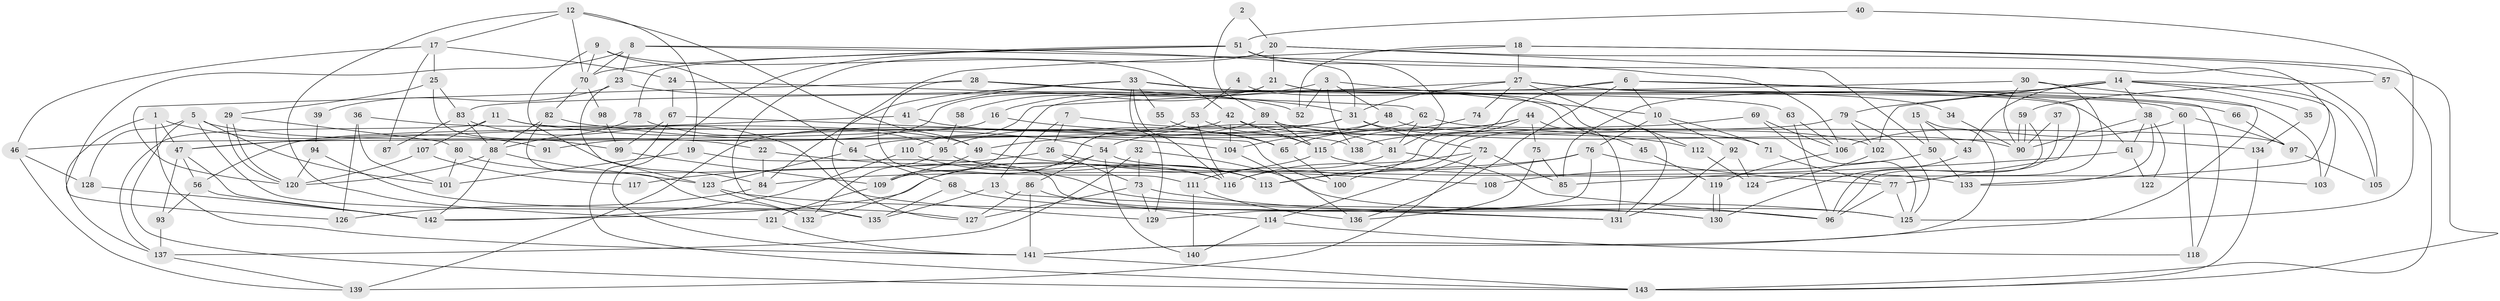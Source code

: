 // coarse degree distribution, {4: 0.21052631578947367, 6: 0.08771929824561403, 10: 0.05263157894736842, 9: 0.08771929824561403, 13: 0.05263157894736842, 5: 0.08771929824561403, 14: 0.03508771929824561, 8: 0.03508771929824561, 3: 0.12280701754385964, 11: 0.05263157894736842, 7: 0.05263157894736842, 2: 0.12280701754385964}
// Generated by graph-tools (version 1.1) at 2025/18/03/04/25 18:18:57]
// undirected, 143 vertices, 286 edges
graph export_dot {
graph [start="1"]
  node [color=gray90,style=filled];
  1;
  2;
  3;
  4;
  5;
  6;
  7;
  8;
  9;
  10;
  11;
  12;
  13;
  14;
  15;
  16;
  17;
  18;
  19;
  20;
  21;
  22;
  23;
  24;
  25;
  26;
  27;
  28;
  29;
  30;
  31;
  32;
  33;
  34;
  35;
  36;
  37;
  38;
  39;
  40;
  41;
  42;
  43;
  44;
  45;
  46;
  47;
  48;
  49;
  50;
  51;
  52;
  53;
  54;
  55;
  56;
  57;
  58;
  59;
  60;
  61;
  62;
  63;
  64;
  65;
  66;
  67;
  68;
  69;
  70;
  71;
  72;
  73;
  74;
  75;
  76;
  77;
  78;
  79;
  80;
  81;
  82;
  83;
  84;
  85;
  86;
  87;
  88;
  89;
  90;
  91;
  92;
  93;
  94;
  95;
  96;
  97;
  98;
  99;
  100;
  101;
  102;
  103;
  104;
  105;
  106;
  107;
  108;
  109;
  110;
  111;
  112;
  113;
  114;
  115;
  116;
  117;
  118;
  119;
  120;
  121;
  122;
  123;
  124;
  125;
  126;
  127;
  128;
  129;
  130;
  131;
  132;
  133;
  134;
  135;
  136;
  137;
  138;
  139;
  140;
  141;
  142;
  143;
  1 -- 47;
  1 -- 141;
  1 -- 91;
  1 -- 137;
  2 -- 89;
  2 -- 20;
  3 -- 10;
  3 -- 138;
  3 -- 16;
  3 -- 48;
  3 -- 52;
  4 -- 53;
  4 -- 131;
  5 -- 135;
  5 -- 143;
  5 -- 22;
  5 -- 101;
  5 -- 128;
  6 -- 10;
  6 -- 109;
  6 -- 77;
  6 -- 116;
  6 -- 118;
  6 -- 136;
  7 -- 81;
  7 -- 26;
  7 -- 13;
  8 -- 31;
  8 -- 126;
  8 -- 23;
  8 -- 70;
  8 -- 106;
  9 -- 42;
  9 -- 70;
  9 -- 64;
  9 -- 84;
  10 -- 71;
  10 -- 76;
  10 -- 92;
  11 -- 54;
  11 -- 137;
  11 -- 107;
  11 -- 138;
  12 -- 49;
  12 -- 19;
  12 -- 17;
  12 -- 70;
  12 -- 121;
  13 -- 131;
  13 -- 135;
  14 -- 102;
  14 -- 38;
  14 -- 35;
  14 -- 43;
  14 -- 79;
  14 -- 85;
  14 -- 103;
  14 -- 105;
  15 -- 43;
  15 -- 50;
  15 -- 141;
  16 -- 46;
  16 -- 112;
  17 -- 24;
  17 -- 25;
  17 -- 46;
  17 -- 87;
  18 -- 52;
  18 -- 27;
  18 -- 57;
  18 -- 127;
  18 -- 143;
  19 -- 101;
  19 -- 130;
  20 -- 21;
  20 -- 135;
  20 -- 50;
  20 -- 105;
  21 -- 103;
  21 -- 60;
  21 -- 58;
  21 -- 91;
  22 -- 84;
  22 -- 130;
  23 -- 123;
  23 -- 39;
  23 -- 52;
  24 -- 62;
  24 -- 67;
  25 -- 83;
  25 -- 29;
  25 -- 99;
  26 -- 113;
  26 -- 73;
  26 -- 117;
  27 -- 61;
  27 -- 110;
  27 -- 31;
  27 -- 34;
  27 -- 74;
  27 -- 112;
  28 -- 31;
  28 -- 63;
  28 -- 111;
  28 -- 120;
  29 -- 120;
  29 -- 120;
  29 -- 80;
  30 -- 141;
  30 -- 90;
  30 -- 77;
  30 -- 83;
  31 -- 56;
  31 -- 49;
  31 -- 72;
  31 -- 90;
  32 -- 137;
  32 -- 125;
  32 -- 73;
  33 -- 116;
  33 -- 84;
  33 -- 41;
  33 -- 45;
  33 -- 55;
  33 -- 66;
  33 -- 129;
  34 -- 90;
  35 -- 134;
  36 -- 49;
  36 -- 101;
  36 -- 126;
  37 -- 90;
  37 -- 96;
  38 -- 90;
  38 -- 133;
  38 -- 61;
  38 -- 122;
  39 -- 94;
  40 -- 51;
  40 -- 125;
  41 -- 47;
  41 -- 65;
  42 -- 47;
  42 -- 104;
  42 -- 71;
  42 -- 115;
  43 -- 130;
  44 -- 54;
  44 -- 75;
  44 -- 65;
  44 -- 113;
  44 -- 131;
  45 -- 119;
  46 -- 128;
  46 -- 139;
  47 -- 93;
  47 -- 142;
  47 -- 56;
  48 -- 104;
  48 -- 134;
  48 -- 139;
  49 -- 109;
  49 -- 108;
  50 -- 133;
  50 -- 108;
  51 -- 70;
  51 -- 141;
  51 -- 78;
  51 -- 81;
  51 -- 133;
  53 -- 115;
  53 -- 116;
  53 -- 109;
  54 -- 86;
  54 -- 140;
  54 -- 103;
  54 -- 132;
  55 -- 65;
  56 -- 142;
  56 -- 93;
  57 -- 59;
  57 -- 143;
  58 -- 95;
  59 -- 96;
  59 -- 90;
  59 -- 90;
  60 -- 106;
  60 -- 118;
  60 -- 97;
  61 -- 85;
  61 -- 122;
  62 -- 97;
  62 -- 64;
  62 -- 81;
  63 -- 106;
  63 -- 96;
  64 -- 123;
  64 -- 68;
  65 -- 100;
  66 -- 97;
  67 -- 143;
  67 -- 99;
  67 -- 100;
  68 -- 96;
  68 -- 135;
  69 -- 100;
  69 -- 125;
  69 -- 106;
  70 -- 82;
  70 -- 98;
  71 -- 77;
  72 -- 139;
  72 -- 85;
  72 -- 114;
  72 -- 116;
  73 -- 129;
  73 -- 125;
  73 -- 127;
  74 -- 115;
  75 -- 136;
  75 -- 85;
  76 -- 113;
  76 -- 77;
  76 -- 84;
  76 -- 129;
  77 -- 96;
  77 -- 125;
  78 -- 88;
  78 -- 95;
  79 -- 125;
  79 -- 102;
  79 -- 138;
  80 -- 116;
  80 -- 101;
  81 -- 96;
  81 -- 111;
  82 -- 88;
  82 -- 104;
  82 -- 132;
  83 -- 129;
  83 -- 87;
  83 -- 88;
  84 -- 126;
  86 -- 141;
  86 -- 127;
  86 -- 114;
  88 -- 120;
  88 -- 123;
  88 -- 142;
  89 -- 102;
  89 -- 95;
  89 -- 115;
  92 -- 131;
  92 -- 124;
  93 -- 137;
  94 -- 127;
  94 -- 120;
  95 -- 132;
  95 -- 113;
  97 -- 105;
  98 -- 99;
  99 -- 109;
  102 -- 124;
  104 -- 136;
  106 -- 119;
  107 -- 120;
  107 -- 117;
  109 -- 121;
  110 -- 142;
  110 -- 116;
  111 -- 136;
  111 -- 140;
  112 -- 124;
  114 -- 118;
  114 -- 140;
  115 -- 133;
  115 -- 142;
  119 -- 130;
  119 -- 130;
  121 -- 141;
  123 -- 132;
  123 -- 131;
  128 -- 142;
  134 -- 143;
  137 -- 139;
  141 -- 143;
}
